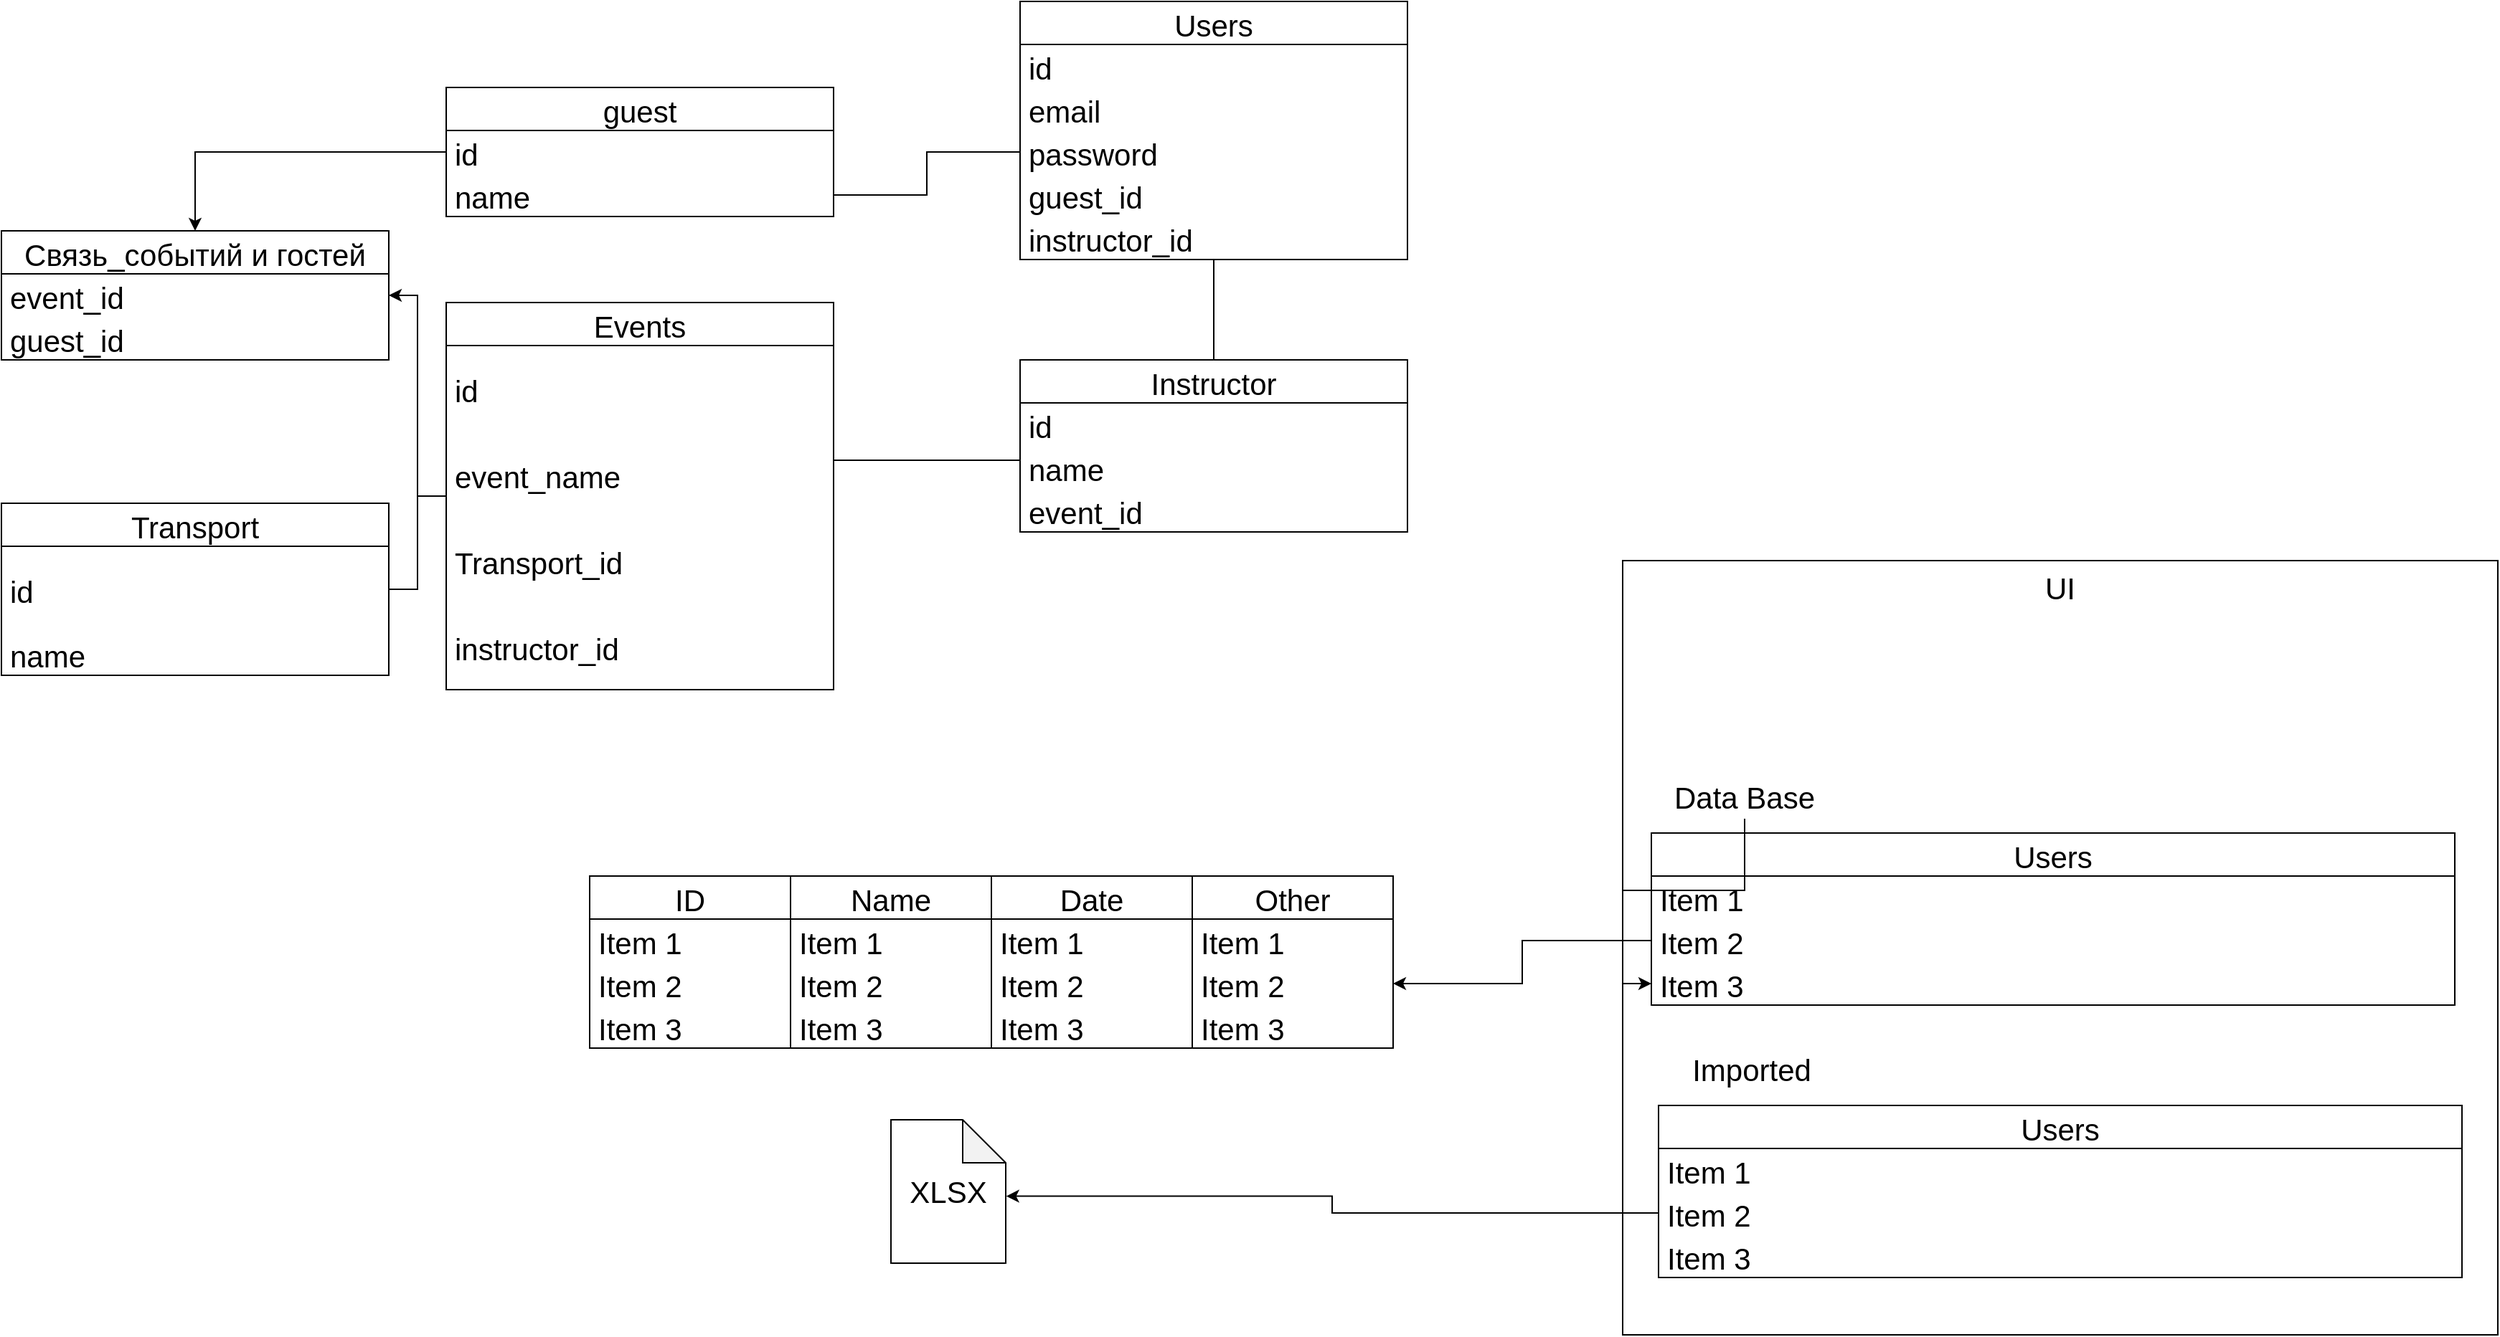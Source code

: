 <mxfile version="21.3.5" type="device">
  <diagram id="kaCx8YRClz6rDRAz9GJw" name="Страница 1">
    <mxGraphModel dx="2704" dy="1834" grid="1" gridSize="10" guides="1" tooltips="1" connect="1" arrows="1" fold="1" page="1" pageScale="1" pageWidth="827" pageHeight="1169" math="0" shadow="0">
      <root>
        <mxCell id="0" />
        <mxCell id="1" parent="0" />
        <mxCell id="jDlhTKRPlFmQ2MhXHB8G-1" value="UI" style="rounded=0;whiteSpace=wrap;html=1;fillColor=none;fontSize=21;verticalAlign=top;" parent="1" vertex="1">
          <mxGeometry x="120" y="150" width="610" height="540" as="geometry" />
        </mxCell>
        <mxCell id="jDlhTKRPlFmQ2MhXHB8G-2" value="" style="rounded=0;whiteSpace=wrap;html=1;fontSize=21;fillColor=default;" parent="1" vertex="1">
          <mxGeometry x="140" y="340" width="560" height="120" as="geometry" />
        </mxCell>
        <mxCell id="jDlhTKRPlFmQ2MhXHB8G-3" value="Users" style="swimlane;fontStyle=0;childLayout=stackLayout;horizontal=1;startSize=30;horizontalStack=0;resizeParent=1;resizeParentMax=0;resizeLast=0;collapsible=1;marginBottom=0;fontSize=21;fillColor=default;" parent="1" vertex="1">
          <mxGeometry x="140" y="340" width="560" height="120" as="geometry" />
        </mxCell>
        <mxCell id="jDlhTKRPlFmQ2MhXHB8G-4" value="Item 1" style="text;strokeColor=none;fillColor=none;align=left;verticalAlign=middle;spacingLeft=4;spacingRight=4;overflow=hidden;points=[[0,0.5],[1,0.5]];portConstraint=eastwest;rotatable=0;fontSize=21;" parent="jDlhTKRPlFmQ2MhXHB8G-3" vertex="1">
          <mxGeometry y="30" width="560" height="30" as="geometry" />
        </mxCell>
        <mxCell id="jDlhTKRPlFmQ2MhXHB8G-5" value="Item 2" style="text;strokeColor=none;fillColor=none;align=left;verticalAlign=middle;spacingLeft=4;spacingRight=4;overflow=hidden;points=[[0,0.5],[1,0.5]];portConstraint=eastwest;rotatable=0;fontSize=21;" parent="jDlhTKRPlFmQ2MhXHB8G-3" vertex="1">
          <mxGeometry y="60" width="560" height="30" as="geometry" />
        </mxCell>
        <mxCell id="jDlhTKRPlFmQ2MhXHB8G-6" value="Item 3" style="text;strokeColor=none;fillColor=none;align=left;verticalAlign=middle;spacingLeft=4;spacingRight=4;overflow=hidden;points=[[0,0.5],[1,0.5]];portConstraint=eastwest;rotatable=0;fontSize=21;" parent="jDlhTKRPlFmQ2MhXHB8G-3" vertex="1">
          <mxGeometry y="90" width="560" height="30" as="geometry" />
        </mxCell>
        <mxCell id="jDlhTKRPlFmQ2MhXHB8G-19" value="" style="rounded=0;whiteSpace=wrap;html=1;fontSize=21;fillColor=default;" parent="1" vertex="1">
          <mxGeometry x="-600" y="370" width="560" height="120" as="geometry" />
        </mxCell>
        <mxCell id="jDlhTKRPlFmQ2MhXHB8G-20" value="ID" style="swimlane;fontStyle=0;childLayout=stackLayout;horizontal=1;startSize=30;horizontalStack=0;resizeParent=1;resizeParentMax=0;resizeLast=0;collapsible=1;marginBottom=0;fontSize=21;fillColor=default;" parent="1" vertex="1">
          <mxGeometry x="-600" y="370" width="140" height="120" as="geometry">
            <mxRectangle x="-600" y="340" width="60" height="40" as="alternateBounds" />
          </mxGeometry>
        </mxCell>
        <mxCell id="jDlhTKRPlFmQ2MhXHB8G-21" value="Item 1" style="text;strokeColor=none;fillColor=none;align=left;verticalAlign=middle;spacingLeft=4;spacingRight=4;overflow=hidden;points=[[0,0.5],[1,0.5]];portConstraint=eastwest;rotatable=0;fontSize=21;" parent="jDlhTKRPlFmQ2MhXHB8G-20" vertex="1">
          <mxGeometry y="30" width="140" height="30" as="geometry" />
        </mxCell>
        <mxCell id="jDlhTKRPlFmQ2MhXHB8G-22" value="Item 2" style="text;strokeColor=none;fillColor=none;align=left;verticalAlign=middle;spacingLeft=4;spacingRight=4;overflow=hidden;points=[[0,0.5],[1,0.5]];portConstraint=eastwest;rotatable=0;fontSize=21;" parent="jDlhTKRPlFmQ2MhXHB8G-20" vertex="1">
          <mxGeometry y="60" width="140" height="30" as="geometry" />
        </mxCell>
        <mxCell id="jDlhTKRPlFmQ2MhXHB8G-23" value="Item 3" style="text;strokeColor=none;fillColor=none;align=left;verticalAlign=middle;spacingLeft=4;spacingRight=4;overflow=hidden;points=[[0,0.5],[1,0.5]];portConstraint=eastwest;rotatable=0;fontSize=21;" parent="jDlhTKRPlFmQ2MhXHB8G-20" vertex="1">
          <mxGeometry y="90" width="140" height="30" as="geometry" />
        </mxCell>
        <mxCell id="jDlhTKRPlFmQ2MhXHB8G-24" value="Name" style="swimlane;fontStyle=0;childLayout=stackLayout;horizontal=1;startSize=30;horizontalStack=0;resizeParent=1;resizeParentMax=0;resizeLast=0;collapsible=1;marginBottom=0;fontSize=21;fillColor=default;" parent="1" vertex="1">
          <mxGeometry x="-460" y="370" width="140" height="120" as="geometry" />
        </mxCell>
        <mxCell id="jDlhTKRPlFmQ2MhXHB8G-25" value="Item 1" style="text;strokeColor=none;fillColor=none;align=left;verticalAlign=middle;spacingLeft=4;spacingRight=4;overflow=hidden;points=[[0,0.5],[1,0.5]];portConstraint=eastwest;rotatable=0;fontSize=21;" parent="jDlhTKRPlFmQ2MhXHB8G-24" vertex="1">
          <mxGeometry y="30" width="140" height="30" as="geometry" />
        </mxCell>
        <mxCell id="jDlhTKRPlFmQ2MhXHB8G-26" value="Item 2" style="text;strokeColor=none;fillColor=none;align=left;verticalAlign=middle;spacingLeft=4;spacingRight=4;overflow=hidden;points=[[0,0.5],[1,0.5]];portConstraint=eastwest;rotatable=0;fontSize=21;" parent="jDlhTKRPlFmQ2MhXHB8G-24" vertex="1">
          <mxGeometry y="60" width="140" height="30" as="geometry" />
        </mxCell>
        <mxCell id="jDlhTKRPlFmQ2MhXHB8G-27" value="Item 3" style="text;strokeColor=none;fillColor=none;align=left;verticalAlign=middle;spacingLeft=4;spacingRight=4;overflow=hidden;points=[[0,0.5],[1,0.5]];portConstraint=eastwest;rotatable=0;fontSize=21;" parent="jDlhTKRPlFmQ2MhXHB8G-24" vertex="1">
          <mxGeometry y="90" width="140" height="30" as="geometry" />
        </mxCell>
        <mxCell id="jDlhTKRPlFmQ2MhXHB8G-28" value="Date" style="swimlane;fontStyle=0;childLayout=stackLayout;horizontal=1;startSize=30;horizontalStack=0;resizeParent=1;resizeParentMax=0;resizeLast=0;collapsible=1;marginBottom=0;fontSize=21;fillColor=default;" parent="1" vertex="1">
          <mxGeometry x="-320" y="370" width="140" height="120" as="geometry" />
        </mxCell>
        <mxCell id="jDlhTKRPlFmQ2MhXHB8G-29" value="Item 1" style="text;strokeColor=none;fillColor=none;align=left;verticalAlign=middle;spacingLeft=4;spacingRight=4;overflow=hidden;points=[[0,0.5],[1,0.5]];portConstraint=eastwest;rotatable=0;fontSize=21;" parent="jDlhTKRPlFmQ2MhXHB8G-28" vertex="1">
          <mxGeometry y="30" width="140" height="30" as="geometry" />
        </mxCell>
        <mxCell id="jDlhTKRPlFmQ2MhXHB8G-30" value="Item 2" style="text;strokeColor=none;fillColor=none;align=left;verticalAlign=middle;spacingLeft=4;spacingRight=4;overflow=hidden;points=[[0,0.5],[1,0.5]];portConstraint=eastwest;rotatable=0;fontSize=21;" parent="jDlhTKRPlFmQ2MhXHB8G-28" vertex="1">
          <mxGeometry y="60" width="140" height="30" as="geometry" />
        </mxCell>
        <mxCell id="jDlhTKRPlFmQ2MhXHB8G-31" value="Item 3" style="text;strokeColor=none;fillColor=none;align=left;verticalAlign=middle;spacingLeft=4;spacingRight=4;overflow=hidden;points=[[0,0.5],[1,0.5]];portConstraint=eastwest;rotatable=0;fontSize=21;" parent="jDlhTKRPlFmQ2MhXHB8G-28" vertex="1">
          <mxGeometry y="90" width="140" height="30" as="geometry" />
        </mxCell>
        <mxCell id="jDlhTKRPlFmQ2MhXHB8G-32" value="Other" style="swimlane;fontStyle=0;childLayout=stackLayout;horizontal=1;startSize=30;horizontalStack=0;resizeParent=1;resizeParentMax=0;resizeLast=0;collapsible=1;marginBottom=0;fontSize=21;fillColor=default;" parent="1" vertex="1">
          <mxGeometry x="-180" y="370" width="140" height="120" as="geometry" />
        </mxCell>
        <mxCell id="jDlhTKRPlFmQ2MhXHB8G-33" value="Item 1" style="text;strokeColor=none;fillColor=none;align=left;verticalAlign=middle;spacingLeft=4;spacingRight=4;overflow=hidden;points=[[0,0.5],[1,0.5]];portConstraint=eastwest;rotatable=0;fontSize=21;" parent="jDlhTKRPlFmQ2MhXHB8G-32" vertex="1">
          <mxGeometry y="30" width="140" height="30" as="geometry" />
        </mxCell>
        <mxCell id="jDlhTKRPlFmQ2MhXHB8G-34" value="Item 2" style="text;strokeColor=none;fillColor=none;align=left;verticalAlign=middle;spacingLeft=4;spacingRight=4;overflow=hidden;points=[[0,0.5],[1,0.5]];portConstraint=eastwest;rotatable=0;fontSize=21;" parent="jDlhTKRPlFmQ2MhXHB8G-32" vertex="1">
          <mxGeometry y="60" width="140" height="30" as="geometry" />
        </mxCell>
        <mxCell id="jDlhTKRPlFmQ2MhXHB8G-35" value="Item 3" style="text;strokeColor=none;fillColor=none;align=left;verticalAlign=middle;spacingLeft=4;spacingRight=4;overflow=hidden;points=[[0,0.5],[1,0.5]];portConstraint=eastwest;rotatable=0;fontSize=21;" parent="jDlhTKRPlFmQ2MhXHB8G-32" vertex="1">
          <mxGeometry y="90" width="140" height="30" as="geometry" />
        </mxCell>
        <mxCell id="CWshzXH-_lHa2Xf0ecIu-1" value="" style="edgeStyle=orthogonalEdgeStyle;rounded=0;orthogonalLoop=1;jettySize=auto;html=1;" parent="1" source="jDlhTKRPlFmQ2MhXHB8G-36" target="jDlhTKRPlFmQ2MhXHB8G-6" edge="1">
          <mxGeometry relative="1" as="geometry" />
        </mxCell>
        <mxCell id="jDlhTKRPlFmQ2MhXHB8G-36" value="Data Base" style="text;html=1;strokeColor=none;fillColor=none;align=center;verticalAlign=middle;whiteSpace=wrap;rounded=0;fontSize=21;" parent="1" vertex="1">
          <mxGeometry x="140" y="300" width="130" height="30" as="geometry" />
        </mxCell>
        <mxCell id="jDlhTKRPlFmQ2MhXHB8G-37" value="Users" style="swimlane;fontStyle=0;childLayout=stackLayout;horizontal=1;startSize=30;horizontalStack=0;resizeParent=1;resizeParentMax=0;resizeLast=0;collapsible=1;marginBottom=0;fontSize=21;fillColor=default;" parent="1" vertex="1">
          <mxGeometry x="145" y="530" width="560" height="120" as="geometry" />
        </mxCell>
        <mxCell id="jDlhTKRPlFmQ2MhXHB8G-38" value="Item 1" style="text;strokeColor=none;fillColor=none;align=left;verticalAlign=middle;spacingLeft=4;spacingRight=4;overflow=hidden;points=[[0,0.5],[1,0.5]];portConstraint=eastwest;rotatable=0;fontSize=21;" parent="jDlhTKRPlFmQ2MhXHB8G-37" vertex="1">
          <mxGeometry y="30" width="560" height="30" as="geometry" />
        </mxCell>
        <mxCell id="jDlhTKRPlFmQ2MhXHB8G-39" value="Item 2" style="text;strokeColor=none;fillColor=none;align=left;verticalAlign=middle;spacingLeft=4;spacingRight=4;overflow=hidden;points=[[0,0.5],[1,0.5]];portConstraint=eastwest;rotatable=0;fontSize=21;" parent="jDlhTKRPlFmQ2MhXHB8G-37" vertex="1">
          <mxGeometry y="60" width="560" height="30" as="geometry" />
        </mxCell>
        <mxCell id="jDlhTKRPlFmQ2MhXHB8G-40" value="Item 3" style="text;strokeColor=none;fillColor=none;align=left;verticalAlign=middle;spacingLeft=4;spacingRight=4;overflow=hidden;points=[[0,0.5],[1,0.5]];portConstraint=eastwest;rotatable=0;fontSize=21;" parent="jDlhTKRPlFmQ2MhXHB8G-37" vertex="1">
          <mxGeometry y="90" width="560" height="30" as="geometry" />
        </mxCell>
        <mxCell id="jDlhTKRPlFmQ2MhXHB8G-41" value="Imported" style="text;html=1;strokeColor=none;fillColor=none;align=center;verticalAlign=middle;whiteSpace=wrap;rounded=0;fontSize=21;" parent="1" vertex="1">
          <mxGeometry x="145" y="490" width="130" height="30" as="geometry" />
        </mxCell>
        <mxCell id="jDlhTKRPlFmQ2MhXHB8G-42" value="XLSX" style="shape=note;whiteSpace=wrap;html=1;backgroundOutline=1;darkOpacity=0.05;fontSize=21;fillColor=default;" parent="1" vertex="1">
          <mxGeometry x="-390" y="540" width="80" height="100" as="geometry" />
        </mxCell>
        <mxCell id="jDlhTKRPlFmQ2MhXHB8G-44" style="edgeStyle=orthogonalEdgeStyle;rounded=0;orthogonalLoop=1;jettySize=auto;html=1;exitX=0;exitY=0.5;exitDx=0;exitDy=0;entryX=1.004;entryY=0.533;entryDx=0;entryDy=0;entryPerimeter=0;fontSize=21;" parent="1" source="jDlhTKRPlFmQ2MhXHB8G-39" target="jDlhTKRPlFmQ2MhXHB8G-42" edge="1">
          <mxGeometry relative="1" as="geometry" />
        </mxCell>
        <mxCell id="jDlhTKRPlFmQ2MhXHB8G-45" style="edgeStyle=orthogonalEdgeStyle;rounded=0;orthogonalLoop=1;jettySize=auto;html=1;exitX=0;exitY=0.5;exitDx=0;exitDy=0;entryX=1;entryY=0.5;entryDx=0;entryDy=0;fontSize=21;" parent="1" source="jDlhTKRPlFmQ2MhXHB8G-5" target="jDlhTKRPlFmQ2MhXHB8G-34" edge="1">
          <mxGeometry relative="1" as="geometry" />
        </mxCell>
        <mxCell id="CWshzXH-_lHa2Xf0ecIu-36" style="edgeStyle=orthogonalEdgeStyle;rounded=0;orthogonalLoop=1;jettySize=auto;html=1;" parent="1" source="CWshzXH-_lHa2Xf0ecIu-2" target="CWshzXH-_lHa2Xf0ecIu-32" edge="1">
          <mxGeometry relative="1" as="geometry" />
        </mxCell>
        <mxCell id="CWshzXH-_lHa2Xf0ecIu-2" value="Events" style="swimlane;fontStyle=0;childLayout=stackLayout;horizontal=1;startSize=30;horizontalStack=0;resizeParent=1;resizeParentMax=0;resizeLast=0;collapsible=1;marginBottom=0;fontSize=21;fillColor=default;" parent="1" vertex="1">
          <mxGeometry x="-700" y="-30" width="270" height="270" as="geometry" />
        </mxCell>
        <mxCell id="WG-PMcpWh_MWQIQGEwi1-2" value="id" style="text;strokeColor=none;fillColor=none;align=left;verticalAlign=middle;spacingLeft=4;spacingRight=4;overflow=hidden;points=[[0,0.5],[1,0.5]];portConstraint=eastwest;rotatable=0;fontSize=21;" vertex="1" parent="CWshzXH-_lHa2Xf0ecIu-2">
          <mxGeometry y="30" width="270" height="60" as="geometry" />
        </mxCell>
        <mxCell id="CWshzXH-_lHa2Xf0ecIu-44" value="event_name" style="text;strokeColor=none;fillColor=none;align=left;verticalAlign=middle;spacingLeft=4;spacingRight=4;overflow=hidden;points=[[0,0.5],[1,0.5]];portConstraint=eastwest;rotatable=0;fontSize=21;" parent="CWshzXH-_lHa2Xf0ecIu-2" vertex="1">
          <mxGeometry y="90" width="270" height="60" as="geometry" />
        </mxCell>
        <mxCell id="CWshzXH-_lHa2Xf0ecIu-3" value="Transport_id" style="text;strokeColor=none;fillColor=none;align=left;verticalAlign=middle;spacingLeft=4;spacingRight=4;overflow=hidden;points=[[0,0.5],[1,0.5]];portConstraint=eastwest;rotatable=0;fontSize=21;" parent="CWshzXH-_lHa2Xf0ecIu-2" vertex="1">
          <mxGeometry y="150" width="270" height="60" as="geometry" />
        </mxCell>
        <mxCell id="CWshzXH-_lHa2Xf0ecIu-45" value="instructor_id" style="text;strokeColor=none;fillColor=none;align=left;verticalAlign=middle;spacingLeft=4;spacingRight=4;overflow=hidden;points=[[0,0.5],[1,0.5]];portConstraint=eastwest;rotatable=0;fontSize=21;" parent="CWshzXH-_lHa2Xf0ecIu-2" vertex="1">
          <mxGeometry y="210" width="270" height="60" as="geometry" />
        </mxCell>
        <mxCell id="CWshzXH-_lHa2Xf0ecIu-38" style="edgeStyle=orthogonalEdgeStyle;rounded=0;orthogonalLoop=1;jettySize=auto;html=1;entryX=1;entryY=0.5;entryDx=0;entryDy=0;exitX=0;exitY=0.5;exitDx=0;exitDy=0;endArrow=none;endFill=0;" parent="1" source="CWshzXH-_lHa2Xf0ecIu-8" target="CWshzXH-_lHa2Xf0ecIu-29" edge="1">
          <mxGeometry relative="1" as="geometry" />
        </mxCell>
        <mxCell id="CWshzXH-_lHa2Xf0ecIu-6" value="Users" style="swimlane;fontStyle=0;childLayout=stackLayout;horizontal=1;startSize=30;horizontalStack=0;resizeParent=1;resizeParentMax=0;resizeLast=0;collapsible=1;marginBottom=0;fontSize=21;fillColor=default;" parent="1" vertex="1">
          <mxGeometry x="-300" y="-240" width="270" height="180" as="geometry" />
        </mxCell>
        <mxCell id="WG-PMcpWh_MWQIQGEwi1-4" value="id" style="text;strokeColor=none;fillColor=none;align=left;verticalAlign=middle;spacingLeft=4;spacingRight=4;overflow=hidden;points=[[0,0.5],[1,0.5]];portConstraint=eastwest;rotatable=0;fontSize=21;" vertex="1" parent="CWshzXH-_lHa2Xf0ecIu-6">
          <mxGeometry y="30" width="270" height="30" as="geometry" />
        </mxCell>
        <mxCell id="CWshzXH-_lHa2Xf0ecIu-7" value="email" style="text;strokeColor=none;fillColor=none;align=left;verticalAlign=middle;spacingLeft=4;spacingRight=4;overflow=hidden;points=[[0,0.5],[1,0.5]];portConstraint=eastwest;rotatable=0;fontSize=21;" parent="CWshzXH-_lHa2Xf0ecIu-6" vertex="1">
          <mxGeometry y="60" width="270" height="30" as="geometry" />
        </mxCell>
        <mxCell id="CWshzXH-_lHa2Xf0ecIu-8" value="password" style="text;strokeColor=none;fillColor=none;align=left;verticalAlign=middle;spacingLeft=4;spacingRight=4;overflow=hidden;points=[[0,0.5],[1,0.5]];portConstraint=eastwest;rotatable=0;fontSize=21;" parent="CWshzXH-_lHa2Xf0ecIu-6" vertex="1">
          <mxGeometry y="90" width="270" height="30" as="geometry" />
        </mxCell>
        <mxCell id="WG-PMcpWh_MWQIQGEwi1-1" value="guest_id" style="text;strokeColor=none;fillColor=none;align=left;verticalAlign=middle;spacingLeft=4;spacingRight=4;overflow=hidden;points=[[0,0.5],[1,0.5]];portConstraint=eastwest;rotatable=0;fontSize=21;" vertex="1" parent="CWshzXH-_lHa2Xf0ecIu-6">
          <mxGeometry y="120" width="270" height="30" as="geometry" />
        </mxCell>
        <mxCell id="CWshzXH-_lHa2Xf0ecIu-22" value="instructor_id" style="text;strokeColor=none;fillColor=none;align=left;verticalAlign=middle;spacingLeft=4;spacingRight=4;overflow=hidden;points=[[0,0.5],[1,0.5]];portConstraint=eastwest;rotatable=0;fontSize=21;" parent="CWshzXH-_lHa2Xf0ecIu-6" vertex="1">
          <mxGeometry y="150" width="270" height="30" as="geometry" />
        </mxCell>
        <mxCell id="CWshzXH-_lHa2Xf0ecIu-37" style="edgeStyle=orthogonalEdgeStyle;rounded=0;orthogonalLoop=1;jettySize=auto;html=1;endArrow=none;endFill=0;" parent="1" source="CWshzXH-_lHa2Xf0ecIu-10" target="CWshzXH-_lHa2Xf0ecIu-2" edge="1">
          <mxGeometry relative="1" as="geometry" />
        </mxCell>
        <mxCell id="CWshzXH-_lHa2Xf0ecIu-10" value="Transport" style="swimlane;fontStyle=0;childLayout=stackLayout;horizontal=1;startSize=30;horizontalStack=0;resizeParent=1;resizeParentMax=0;resizeLast=0;collapsible=1;marginBottom=0;fontSize=21;fillColor=default;" parent="1" vertex="1">
          <mxGeometry x="-1010" y="110" width="270" height="120" as="geometry" />
        </mxCell>
        <mxCell id="WG-PMcpWh_MWQIQGEwi1-3" value="id" style="text;strokeColor=none;fillColor=none;align=left;verticalAlign=middle;spacingLeft=4;spacingRight=4;overflow=hidden;points=[[0,0.5],[1,0.5]];portConstraint=eastwest;rotatable=0;fontSize=21;" vertex="1" parent="CWshzXH-_lHa2Xf0ecIu-10">
          <mxGeometry y="30" width="270" height="60" as="geometry" />
        </mxCell>
        <mxCell id="CWshzXH-_lHa2Xf0ecIu-11" value="name" style="text;strokeColor=none;fillColor=none;align=left;verticalAlign=middle;spacingLeft=4;spacingRight=4;overflow=hidden;points=[[0,0.5],[1,0.5]];portConstraint=eastwest;rotatable=0;fontSize=21;" parent="CWshzXH-_lHa2Xf0ecIu-10" vertex="1">
          <mxGeometry y="90" width="270" height="30" as="geometry" />
        </mxCell>
        <mxCell id="CWshzXH-_lHa2Xf0ecIu-21" style="edgeStyle=orthogonalEdgeStyle;rounded=0;orthogonalLoop=1;jettySize=auto;html=1;startArrow=none;startFill=0;endArrow=none;endFill=0;" parent="1" source="CWshzXH-_lHa2Xf0ecIu-16" target="CWshzXH-_lHa2Xf0ecIu-6" edge="1">
          <mxGeometry relative="1" as="geometry" />
        </mxCell>
        <mxCell id="CWshzXH-_lHa2Xf0ecIu-16" value="Instructor" style="swimlane;fontStyle=0;childLayout=stackLayout;horizontal=1;startSize=30;horizontalStack=0;resizeParent=1;resizeParentMax=0;resizeLast=0;collapsible=1;marginBottom=0;fontSize=21;fillColor=default;" parent="1" vertex="1">
          <mxGeometry x="-300" y="10" width="270" height="120" as="geometry" />
        </mxCell>
        <mxCell id="CWshzXH-_lHa2Xf0ecIu-18" value="id" style="text;strokeColor=none;fillColor=none;align=left;verticalAlign=middle;spacingLeft=4;spacingRight=4;overflow=hidden;points=[[0,0.5],[1,0.5]];portConstraint=eastwest;rotatable=0;fontSize=21;" parent="CWshzXH-_lHa2Xf0ecIu-16" vertex="1">
          <mxGeometry y="30" width="270" height="30" as="geometry" />
        </mxCell>
        <mxCell id="CWshzXH-_lHa2Xf0ecIu-17" value="name" style="text;strokeColor=none;fillColor=none;align=left;verticalAlign=middle;spacingLeft=4;spacingRight=4;overflow=hidden;points=[[0,0.5],[1,0.5]];portConstraint=eastwest;rotatable=0;fontSize=21;" parent="CWshzXH-_lHa2Xf0ecIu-16" vertex="1">
          <mxGeometry y="60" width="270" height="30" as="geometry" />
        </mxCell>
        <mxCell id="CWshzXH-_lHa2Xf0ecIu-26" value="event_id" style="text;strokeColor=none;fillColor=none;align=left;verticalAlign=middle;spacingLeft=4;spacingRight=4;overflow=hidden;points=[[0,0.5],[1,0.5]];portConstraint=eastwest;rotatable=0;fontSize=21;" parent="CWshzXH-_lHa2Xf0ecIu-16" vertex="1">
          <mxGeometry y="90" width="270" height="30" as="geometry" />
        </mxCell>
        <mxCell id="CWshzXH-_lHa2Xf0ecIu-27" style="edgeStyle=orthogonalEdgeStyle;rounded=0;orthogonalLoop=1;jettySize=auto;html=1;endArrow=none;endFill=0;" parent="1" source="CWshzXH-_lHa2Xf0ecIu-16" target="CWshzXH-_lHa2Xf0ecIu-2" edge="1">
          <mxGeometry relative="1" as="geometry">
            <Array as="points">
              <mxPoint x="-320" y="80" />
              <mxPoint x="-320" y="80" />
            </Array>
          </mxGeometry>
        </mxCell>
        <mxCell id="CWshzXH-_lHa2Xf0ecIu-28" value="guest" style="swimlane;fontStyle=0;childLayout=stackLayout;horizontal=1;startSize=30;horizontalStack=0;resizeParent=1;resizeParentMax=0;resizeLast=0;collapsible=1;marginBottom=0;fontSize=21;fillColor=default;" parent="1" vertex="1">
          <mxGeometry x="-700" y="-180" width="270" height="90" as="geometry" />
        </mxCell>
        <mxCell id="CWshzXH-_lHa2Xf0ecIu-30" value="id" style="text;strokeColor=none;fillColor=none;align=left;verticalAlign=middle;spacingLeft=4;spacingRight=4;overflow=hidden;points=[[0,0.5],[1,0.5]];portConstraint=eastwest;rotatable=0;fontSize=21;" parent="CWshzXH-_lHa2Xf0ecIu-28" vertex="1">
          <mxGeometry y="30" width="270" height="30" as="geometry" />
        </mxCell>
        <mxCell id="CWshzXH-_lHa2Xf0ecIu-29" value="name" style="text;strokeColor=none;fillColor=none;align=left;verticalAlign=middle;spacingLeft=4;spacingRight=4;overflow=hidden;points=[[0,0.5],[1,0.5]];portConstraint=eastwest;rotatable=0;fontSize=21;" parent="CWshzXH-_lHa2Xf0ecIu-28" vertex="1">
          <mxGeometry y="60" width="270" height="30" as="geometry" />
        </mxCell>
        <mxCell id="CWshzXH-_lHa2Xf0ecIu-32" value="Связь_событий и гостей" style="swimlane;fontStyle=0;childLayout=stackLayout;horizontal=1;startSize=30;horizontalStack=0;resizeParent=1;resizeParentMax=0;resizeLast=0;collapsible=1;marginBottom=0;fontSize=21;fillColor=default;" parent="1" vertex="1">
          <mxGeometry x="-1010" y="-80" width="270" height="90" as="geometry" />
        </mxCell>
        <mxCell id="CWshzXH-_lHa2Xf0ecIu-33" value="event_id" style="text;strokeColor=none;fillColor=none;align=left;verticalAlign=middle;spacingLeft=4;spacingRight=4;overflow=hidden;points=[[0,0.5],[1,0.5]];portConstraint=eastwest;rotatable=0;fontSize=21;" parent="CWshzXH-_lHa2Xf0ecIu-32" vertex="1">
          <mxGeometry y="30" width="270" height="30" as="geometry" />
        </mxCell>
        <mxCell id="CWshzXH-_lHa2Xf0ecIu-34" value="guest_id" style="text;strokeColor=none;fillColor=none;align=left;verticalAlign=middle;spacingLeft=4;spacingRight=4;overflow=hidden;points=[[0,0.5],[1,0.5]];portConstraint=eastwest;rotatable=0;fontSize=21;" parent="CWshzXH-_lHa2Xf0ecIu-32" vertex="1">
          <mxGeometry y="60" width="270" height="30" as="geometry" />
        </mxCell>
        <mxCell id="CWshzXH-_lHa2Xf0ecIu-35" style="edgeStyle=orthogonalEdgeStyle;rounded=0;orthogonalLoop=1;jettySize=auto;html=1;" parent="1" source="CWshzXH-_lHa2Xf0ecIu-28" target="CWshzXH-_lHa2Xf0ecIu-32" edge="1">
          <mxGeometry relative="1" as="geometry" />
        </mxCell>
      </root>
    </mxGraphModel>
  </diagram>
</mxfile>
